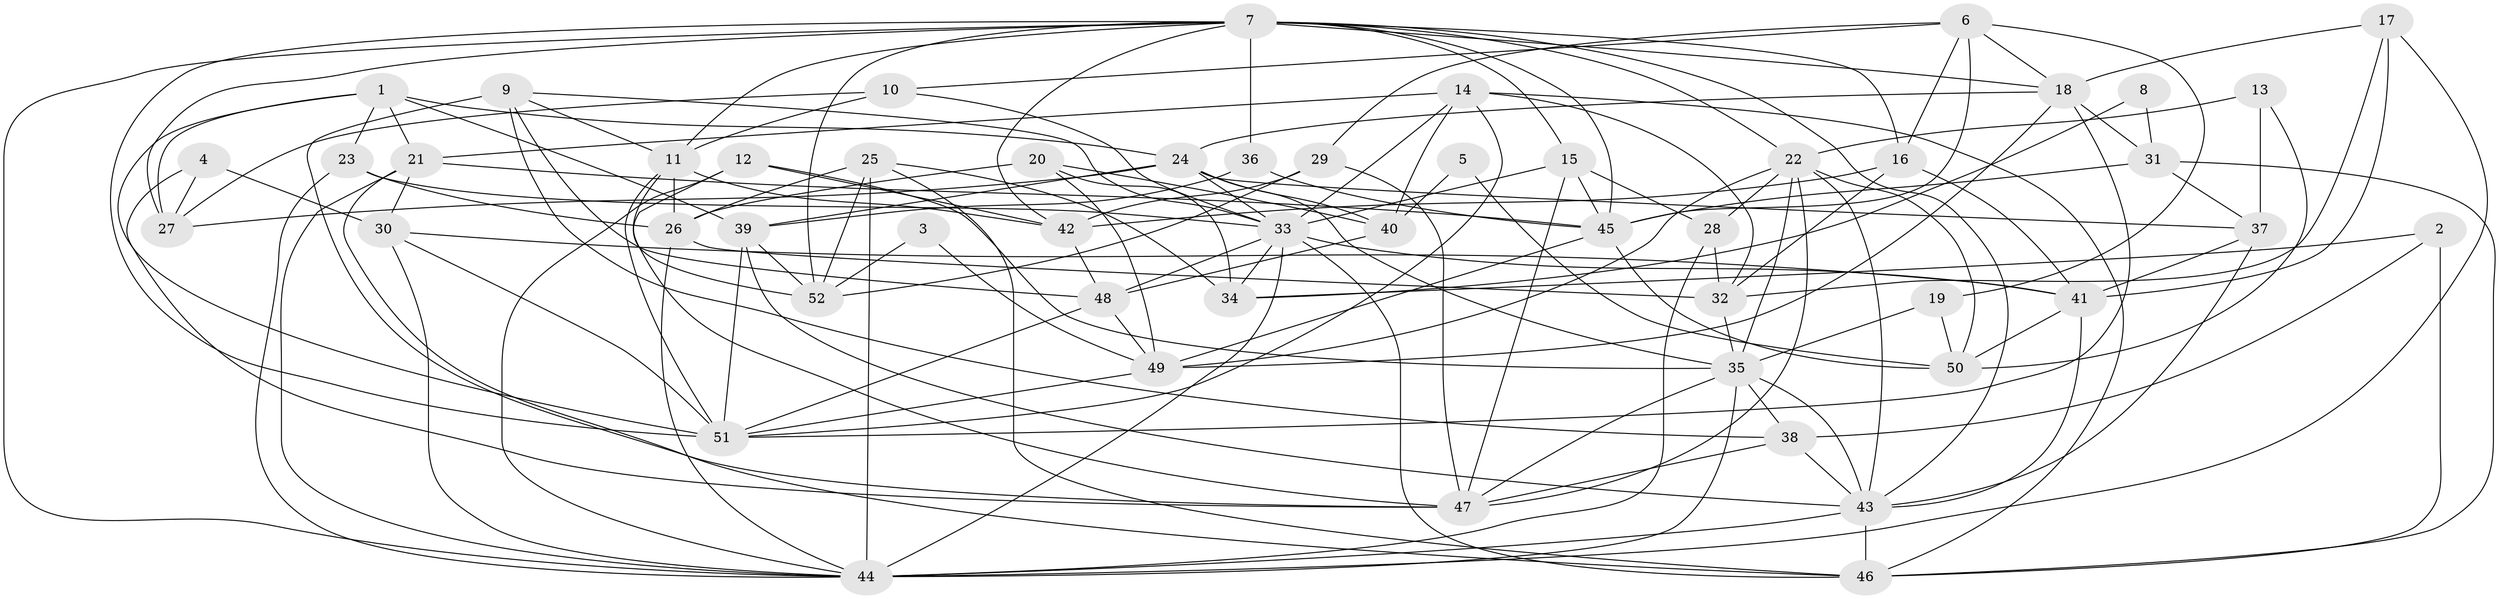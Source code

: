 // original degree distribution, {5: 0.21359223300970873, 6: 0.06796116504854369, 2: 0.1553398058252427, 4: 0.34951456310679613, 3: 0.17475728155339806, 7: 0.019417475728155338, 8: 0.019417475728155338}
// Generated by graph-tools (version 1.1) at 2025/48/03/06/25 01:48:57]
// undirected, 52 vertices, 150 edges
graph export_dot {
graph [start="1"]
  node [color=gray90,style=filled];
  1;
  2;
  3;
  4;
  5;
  6;
  7;
  8;
  9;
  10;
  11;
  12;
  13;
  14;
  15;
  16;
  17;
  18;
  19;
  20;
  21;
  22;
  23;
  24;
  25;
  26;
  27;
  28;
  29;
  30;
  31;
  32;
  33;
  34;
  35;
  36;
  37;
  38;
  39;
  40;
  41;
  42;
  43;
  44;
  45;
  46;
  47;
  48;
  49;
  50;
  51;
  52;
  1 -- 21 [weight=1.0];
  1 -- 23 [weight=1.0];
  1 -- 24 [weight=1.0];
  1 -- 27 [weight=1.0];
  1 -- 39 [weight=1.0];
  1 -- 51 [weight=1.0];
  2 -- 34 [weight=1.0];
  2 -- 38 [weight=1.0];
  2 -- 46 [weight=1.0];
  3 -- 49 [weight=1.0];
  3 -- 52 [weight=1.0];
  4 -- 27 [weight=1.0];
  4 -- 30 [weight=1.0];
  4 -- 47 [weight=1.0];
  5 -- 40 [weight=1.0];
  5 -- 50 [weight=1.0];
  6 -- 10 [weight=1.0];
  6 -- 16 [weight=1.0];
  6 -- 18 [weight=1.0];
  6 -- 19 [weight=1.0];
  6 -- 29 [weight=1.0];
  6 -- 45 [weight=1.0];
  7 -- 11 [weight=1.0];
  7 -- 15 [weight=1.0];
  7 -- 16 [weight=1.0];
  7 -- 18 [weight=1.0];
  7 -- 22 [weight=1.0];
  7 -- 27 [weight=1.0];
  7 -- 36 [weight=1.0];
  7 -- 42 [weight=1.0];
  7 -- 43 [weight=1.0];
  7 -- 44 [weight=1.0];
  7 -- 45 [weight=1.0];
  7 -- 51 [weight=1.0];
  7 -- 52 [weight=1.0];
  8 -- 31 [weight=1.0];
  8 -- 34 [weight=1.0];
  9 -- 11 [weight=1.0];
  9 -- 33 [weight=1.0];
  9 -- 38 [weight=1.0];
  9 -- 47 [weight=1.0];
  9 -- 48 [weight=1.0];
  10 -- 11 [weight=1.0];
  10 -- 27 [weight=1.0];
  10 -- 33 [weight=1.0];
  11 -- 26 [weight=1.0];
  11 -- 42 [weight=1.0];
  11 -- 51 [weight=1.0];
  11 -- 52 [weight=1.0];
  12 -- 35 [weight=1.0];
  12 -- 42 [weight=1.0];
  12 -- 44 [weight=1.0];
  12 -- 47 [weight=1.0];
  13 -- 22 [weight=1.0];
  13 -- 37 [weight=1.0];
  13 -- 50 [weight=1.0];
  14 -- 21 [weight=1.0];
  14 -- 32 [weight=1.0];
  14 -- 33 [weight=1.0];
  14 -- 40 [weight=1.0];
  14 -- 46 [weight=1.0];
  14 -- 51 [weight=1.0];
  15 -- 28 [weight=1.0];
  15 -- 33 [weight=1.0];
  15 -- 45 [weight=1.0];
  15 -- 47 [weight=1.0];
  16 -- 32 [weight=1.0];
  16 -- 41 [weight=1.0];
  16 -- 42 [weight=1.0];
  17 -- 18 [weight=1.0];
  17 -- 32 [weight=1.0];
  17 -- 41 [weight=1.0];
  17 -- 44 [weight=2.0];
  18 -- 24 [weight=1.0];
  18 -- 31 [weight=1.0];
  18 -- 49 [weight=1.0];
  18 -- 51 [weight=1.0];
  19 -- 35 [weight=1.0];
  19 -- 50 [weight=1.0];
  20 -- 26 [weight=1.0];
  20 -- 34 [weight=1.0];
  20 -- 40 [weight=1.0];
  20 -- 49 [weight=1.0];
  21 -- 30 [weight=1.0];
  21 -- 44 [weight=1.0];
  21 -- 45 [weight=1.0];
  21 -- 46 [weight=1.0];
  22 -- 28 [weight=1.0];
  22 -- 35 [weight=1.0];
  22 -- 43 [weight=1.0];
  22 -- 47 [weight=1.0];
  22 -- 49 [weight=1.0];
  22 -- 50 [weight=1.0];
  23 -- 26 [weight=1.0];
  23 -- 33 [weight=1.0];
  23 -- 44 [weight=1.0];
  24 -- 27 [weight=1.0];
  24 -- 33 [weight=1.0];
  24 -- 35 [weight=1.0];
  24 -- 37 [weight=1.0];
  24 -- 39 [weight=1.0];
  24 -- 40 [weight=1.0];
  25 -- 26 [weight=1.0];
  25 -- 34 [weight=1.0];
  25 -- 44 [weight=1.0];
  25 -- 46 [weight=1.0];
  25 -- 52 [weight=1.0];
  26 -- 32 [weight=1.0];
  26 -- 44 [weight=1.0];
  28 -- 32 [weight=1.0];
  28 -- 44 [weight=1.0];
  29 -- 42 [weight=1.0];
  29 -- 47 [weight=1.0];
  29 -- 52 [weight=1.0];
  30 -- 41 [weight=1.0];
  30 -- 44 [weight=1.0];
  30 -- 51 [weight=1.0];
  31 -- 37 [weight=1.0];
  31 -- 45 [weight=1.0];
  31 -- 46 [weight=1.0];
  32 -- 35 [weight=1.0];
  33 -- 34 [weight=1.0];
  33 -- 41 [weight=1.0];
  33 -- 44 [weight=1.0];
  33 -- 46 [weight=1.0];
  33 -- 48 [weight=1.0];
  35 -- 38 [weight=1.0];
  35 -- 43 [weight=1.0];
  35 -- 44 [weight=1.0];
  35 -- 47 [weight=1.0];
  36 -- 39 [weight=1.0];
  36 -- 45 [weight=1.0];
  37 -- 41 [weight=1.0];
  37 -- 43 [weight=1.0];
  38 -- 43 [weight=1.0];
  38 -- 47 [weight=1.0];
  39 -- 43 [weight=1.0];
  39 -- 51 [weight=1.0];
  39 -- 52 [weight=1.0];
  40 -- 48 [weight=1.0];
  41 -- 43 [weight=1.0];
  41 -- 50 [weight=1.0];
  42 -- 48 [weight=1.0];
  43 -- 44 [weight=1.0];
  43 -- 46 [weight=1.0];
  45 -- 49 [weight=1.0];
  45 -- 50 [weight=1.0];
  48 -- 49 [weight=1.0];
  48 -- 51 [weight=1.0];
  49 -- 51 [weight=1.0];
}
